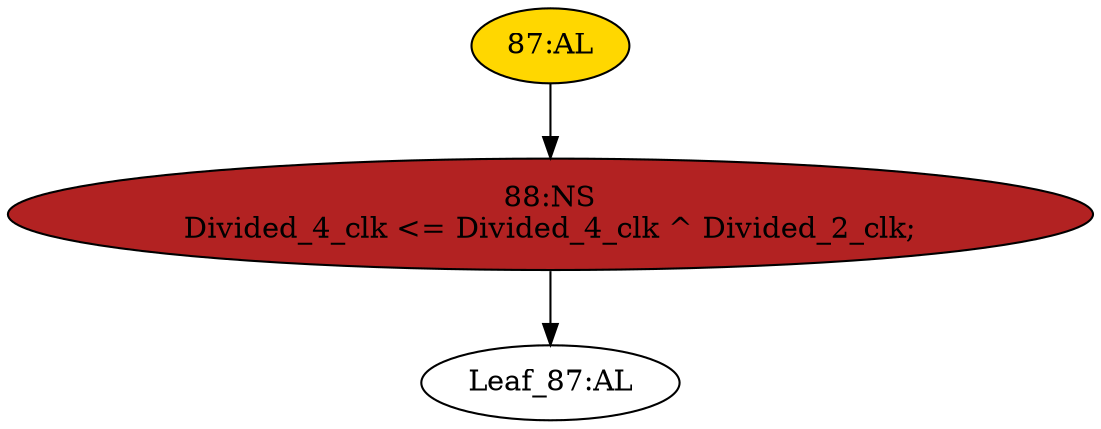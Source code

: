 strict digraph "" {
	node [label="\N"];
	"Leaf_87:AL"	 [def_var="['Divided_4_clk']",
		label="Leaf_87:AL"];
	"87:AL"	 [ast="<pyverilog.vparser.ast.Always object at 0x7fafbdf78290>",
		clk_sens=False,
		fillcolor=gold,
		label="87:AL",
		sens="['Divided_2_clk']",
		statements="[]",
		style=filled,
		typ=Always,
		use_var="['Divided_4_clk', 'Divided_2_clk']"];
	"88:NS"	 [ast="<pyverilog.vparser.ast.NonblockingSubstitution object at 0x7fafbdf783d0>",
		fillcolor=firebrick,
		label="88:NS
Divided_4_clk <= Divided_4_clk ^ Divided_2_clk;",
		statements="[<pyverilog.vparser.ast.NonblockingSubstitution object at 0x7fafbdf783d0>]",
		style=filled,
		typ=NonblockingSubstitution];
	"87:AL" -> "88:NS"	 [cond="[]",
		lineno=None];
	"88:NS" -> "Leaf_87:AL"	 [cond="[]",
		lineno=None];
}
